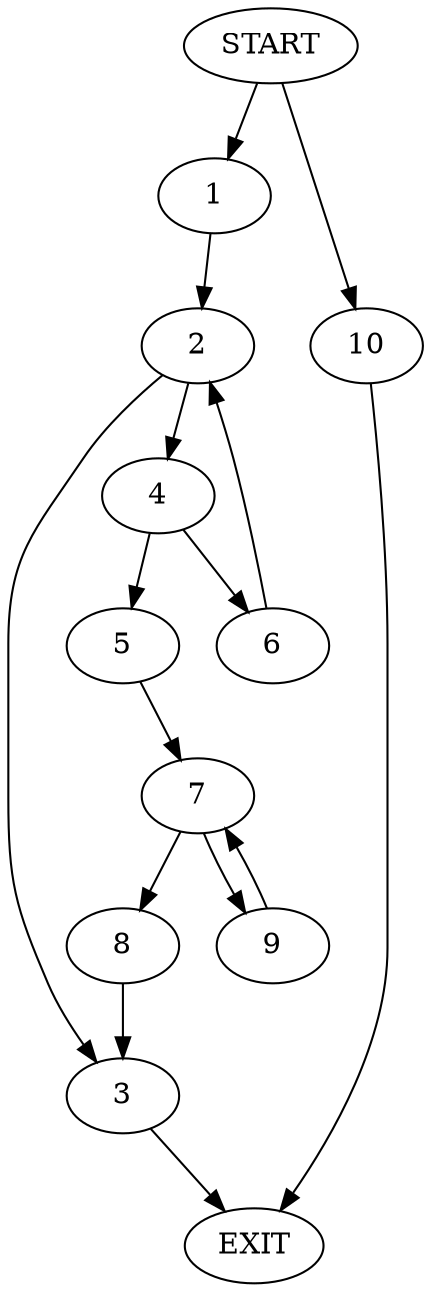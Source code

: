 digraph {
0 [label="START"]
11 [label="EXIT"]
0 -> 1
1 -> 2
2 -> 3
2 -> 4
3 -> 11
4 -> 5
4 -> 6
6 -> 2
5 -> 7
7 -> 8
7 -> 9
9 -> 7
8 -> 3
0 -> 10
10 -> 11
}

